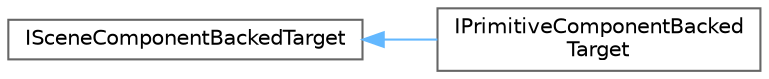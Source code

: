 digraph "Graphical Class Hierarchy"
{
 // INTERACTIVE_SVG=YES
 // LATEX_PDF_SIZE
  bgcolor="transparent";
  edge [fontname=Helvetica,fontsize=10,labelfontname=Helvetica,labelfontsize=10];
  node [fontname=Helvetica,fontsize=10,shape=box,height=0.2,width=0.4];
  rankdir="LR";
  Node0 [id="Node000000",label="ISceneComponentBackedTarget",height=0.2,width=0.4,color="grey40", fillcolor="white", style="filled",URL="$d8/ddf/classISceneComponentBackedTarget.html",tooltip=" "];
  Node0 -> Node1 [id="edge5573_Node000000_Node000001",dir="back",color="steelblue1",style="solid",tooltip=" "];
  Node1 [id="Node000001",label="IPrimitiveComponentBacked\lTarget",height=0.2,width=0.4,color="grey40", fillcolor="white", style="filled",URL="$de/d7f/classIPrimitiveComponentBackedTarget.html",tooltip=" "];
}
